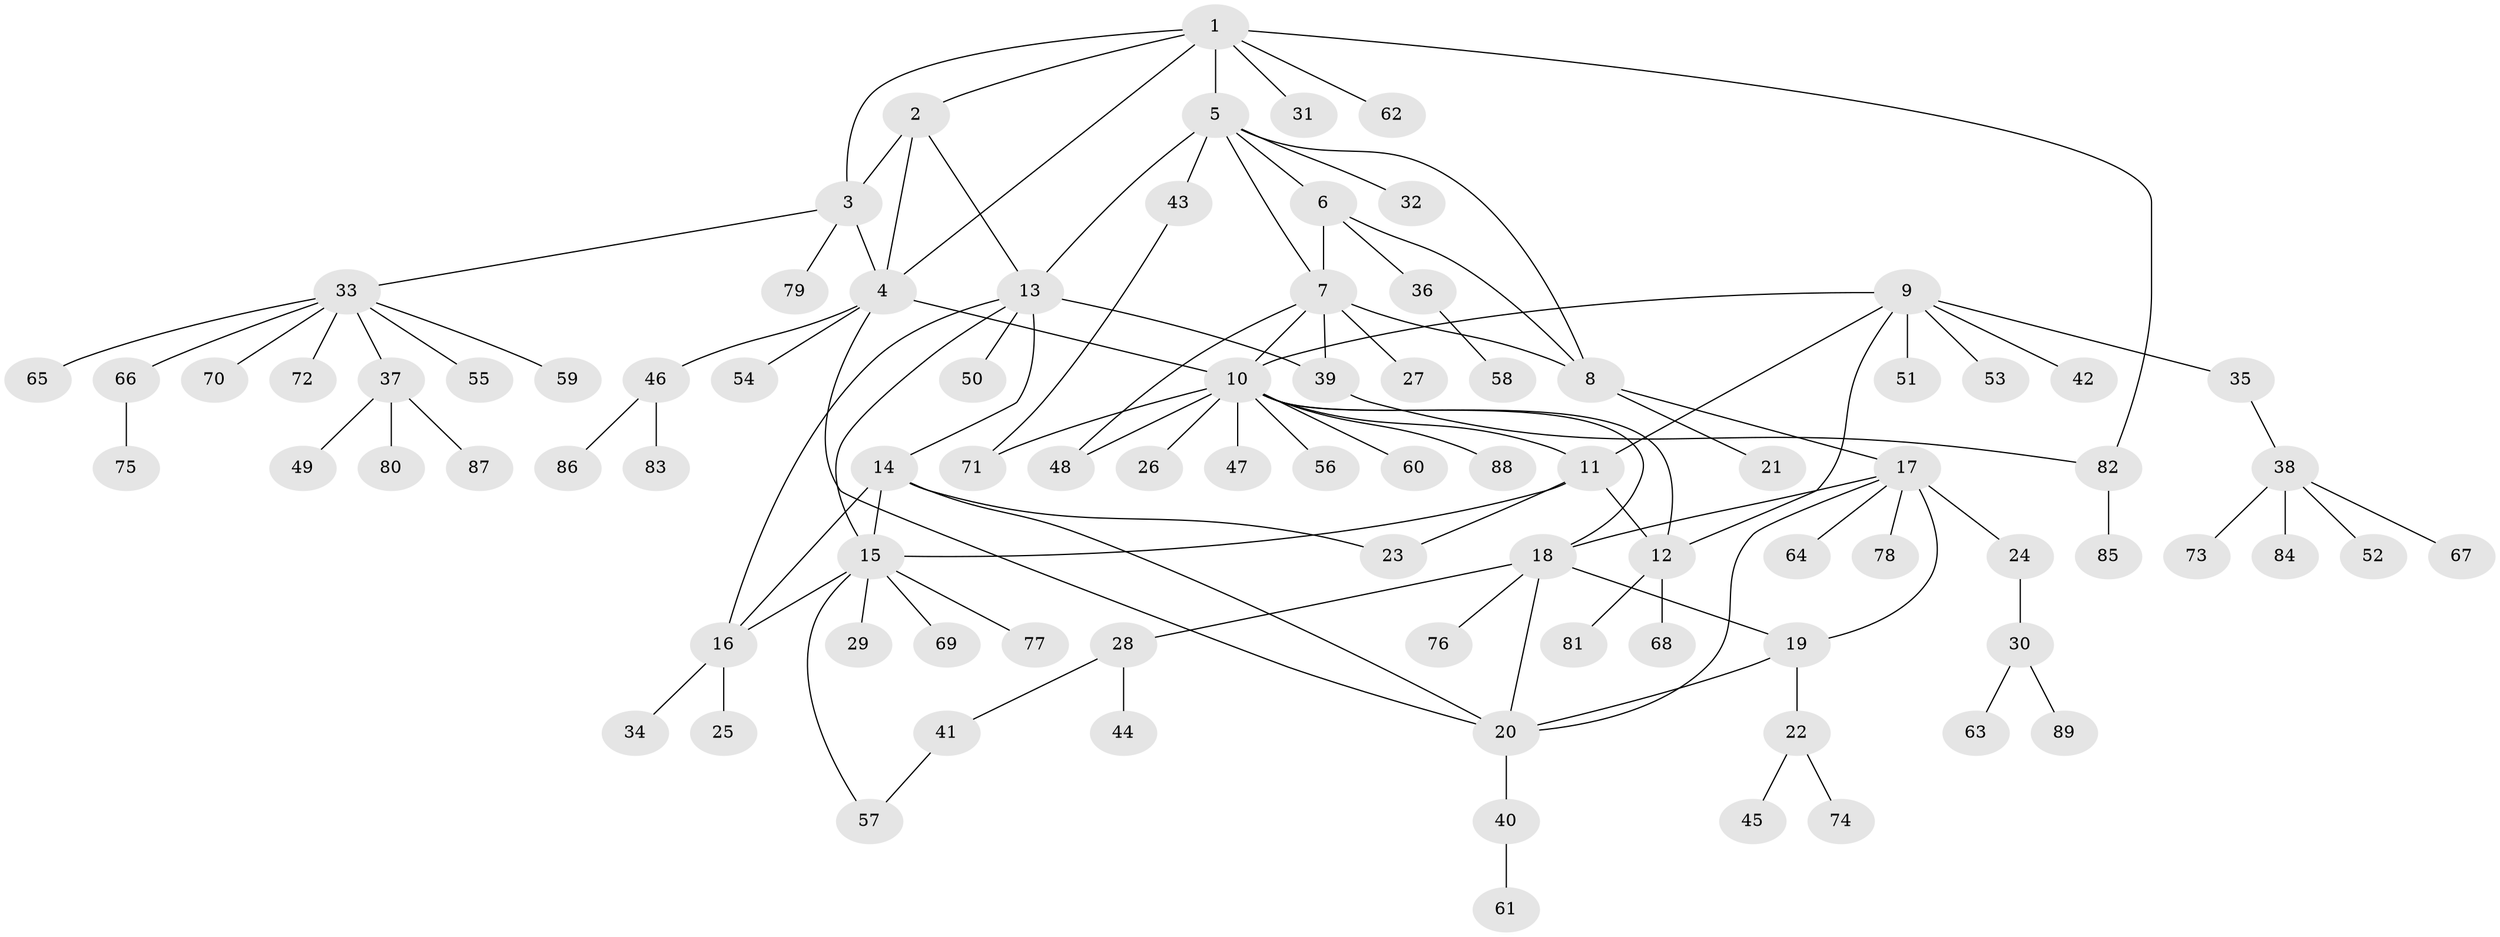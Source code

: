 // coarse degree distribution, {7: 0.05970149253731343, 3: 0.07462686567164178, 8: 0.04477611940298507, 5: 0.04477611940298507, 10: 0.014925373134328358, 6: 0.04477611940298507, 1: 0.5970149253731343, 2: 0.1044776119402985, 4: 0.014925373134328358}
// Generated by graph-tools (version 1.1) at 2025/42/03/06/25 10:42:08]
// undirected, 89 vertices, 115 edges
graph export_dot {
graph [start="1"]
  node [color=gray90,style=filled];
  1;
  2;
  3;
  4;
  5;
  6;
  7;
  8;
  9;
  10;
  11;
  12;
  13;
  14;
  15;
  16;
  17;
  18;
  19;
  20;
  21;
  22;
  23;
  24;
  25;
  26;
  27;
  28;
  29;
  30;
  31;
  32;
  33;
  34;
  35;
  36;
  37;
  38;
  39;
  40;
  41;
  42;
  43;
  44;
  45;
  46;
  47;
  48;
  49;
  50;
  51;
  52;
  53;
  54;
  55;
  56;
  57;
  58;
  59;
  60;
  61;
  62;
  63;
  64;
  65;
  66;
  67;
  68;
  69;
  70;
  71;
  72;
  73;
  74;
  75;
  76;
  77;
  78;
  79;
  80;
  81;
  82;
  83;
  84;
  85;
  86;
  87;
  88;
  89;
  1 -- 2;
  1 -- 3;
  1 -- 4;
  1 -- 5;
  1 -- 31;
  1 -- 62;
  1 -- 82;
  2 -- 3;
  2 -- 4;
  2 -- 13;
  3 -- 4;
  3 -- 33;
  3 -- 79;
  4 -- 10;
  4 -- 20;
  4 -- 46;
  4 -- 54;
  5 -- 6;
  5 -- 7;
  5 -- 8;
  5 -- 13;
  5 -- 32;
  5 -- 43;
  6 -- 7;
  6 -- 8;
  6 -- 36;
  7 -- 8;
  7 -- 10;
  7 -- 27;
  7 -- 39;
  7 -- 48;
  8 -- 17;
  8 -- 21;
  9 -- 10;
  9 -- 11;
  9 -- 12;
  9 -- 35;
  9 -- 42;
  9 -- 51;
  9 -- 53;
  10 -- 11;
  10 -- 12;
  10 -- 18;
  10 -- 26;
  10 -- 47;
  10 -- 48;
  10 -- 56;
  10 -- 60;
  10 -- 71;
  10 -- 88;
  11 -- 12;
  11 -- 15;
  11 -- 23;
  12 -- 68;
  12 -- 81;
  13 -- 14;
  13 -- 15;
  13 -- 16;
  13 -- 39;
  13 -- 50;
  14 -- 15;
  14 -- 16;
  14 -- 20;
  14 -- 23;
  15 -- 16;
  15 -- 29;
  15 -- 57;
  15 -- 69;
  15 -- 77;
  16 -- 25;
  16 -- 34;
  17 -- 18;
  17 -- 19;
  17 -- 20;
  17 -- 24;
  17 -- 64;
  17 -- 78;
  18 -- 19;
  18 -- 20;
  18 -- 28;
  18 -- 76;
  19 -- 20;
  19 -- 22;
  20 -- 40;
  22 -- 45;
  22 -- 74;
  24 -- 30;
  28 -- 41;
  28 -- 44;
  30 -- 63;
  30 -- 89;
  33 -- 37;
  33 -- 55;
  33 -- 59;
  33 -- 65;
  33 -- 66;
  33 -- 70;
  33 -- 72;
  35 -- 38;
  36 -- 58;
  37 -- 49;
  37 -- 80;
  37 -- 87;
  38 -- 52;
  38 -- 67;
  38 -- 73;
  38 -- 84;
  39 -- 82;
  40 -- 61;
  41 -- 57;
  43 -- 71;
  46 -- 83;
  46 -- 86;
  66 -- 75;
  82 -- 85;
}
